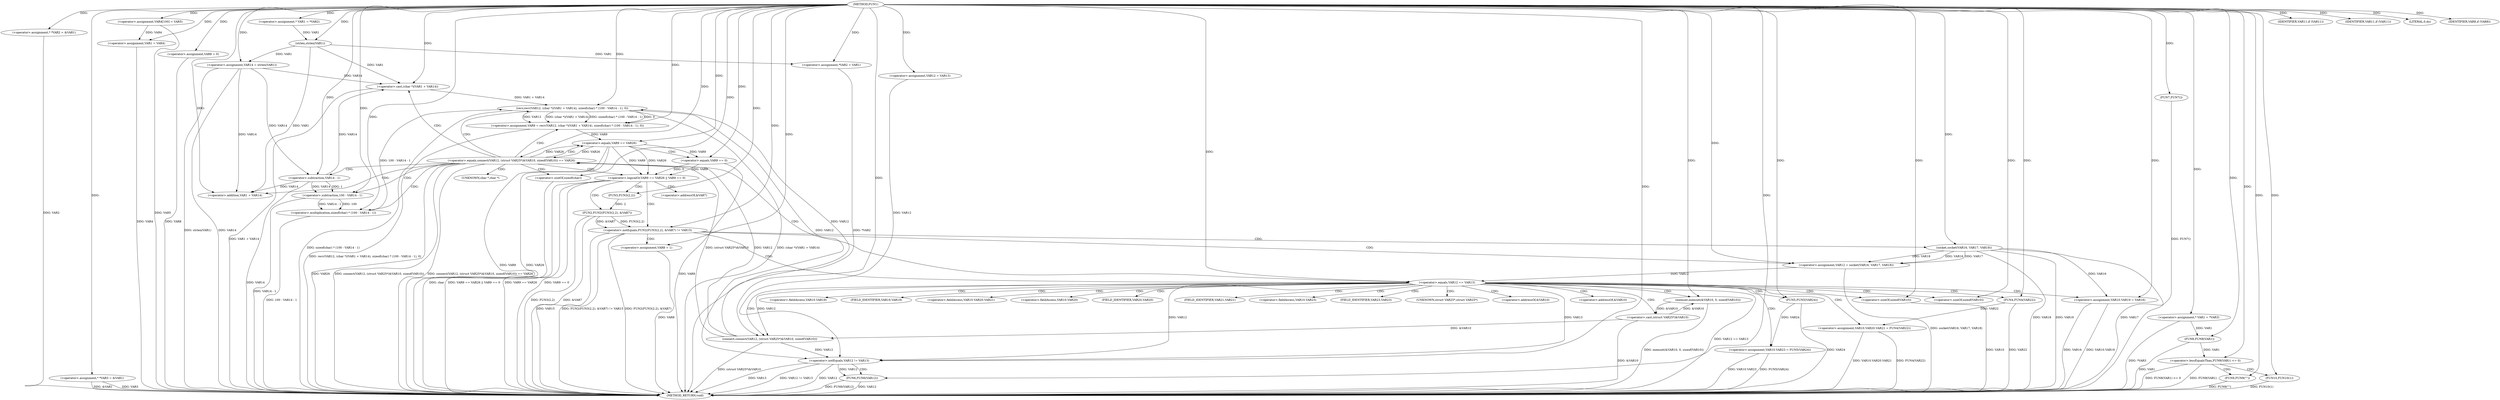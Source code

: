 digraph FUN1 {  
"1000100" [label = "(METHOD,FUN1)" ]
"1000276" [label = "(METHOD_RETURN,void)" ]
"1000104" [label = "(<operator>.assignment,* *VAR2 = &VAR1)" ]
"1000109" [label = "(<operator>.assignment,* *VAR3 = &VAR1)" ]
"1000114" [label = "(<operator>.assignment,VAR4[100] = VAR5)" ]
"1000117" [label = "(<operator>.assignment,VAR1 = VAR4)" ]
"1000122" [label = "(<operator>.assignment,* VAR1 = *VAR2)" ]
"1000129" [label = "(<operator>.assignment,VAR8 = 0)" ]
"1000136" [label = "(<operator>.assignment,VAR12 = VAR13)" ]
"1000140" [label = "(<operator>.assignment,VAR14 = strlen(VAR1))" ]
"1000142" [label = "(strlen,strlen(VAR1))" ]
"1000147" [label = "(<operator>.notEquals,FUN2(FUN3(2,2), &VAR7) != VAR15)" ]
"1000148" [label = "(FUN2,FUN2(FUN3(2,2), &VAR7))" ]
"1000149" [label = "(FUN3,FUN3(2,2))" ]
"1000157" [label = "(<operator>.assignment,VAR8 = 1)" ]
"1000160" [label = "(<operator>.assignment,VAR12 = socket(VAR16, VAR17, VAR18))" ]
"1000162" [label = "(socket,socket(VAR16, VAR17, VAR18))" ]
"1000167" [label = "(<operator>.equals,VAR12 == VAR13)" ]
"1000172" [label = "(memset,memset(&VAR10, 0, sizeof(VAR10)))" ]
"1000176" [label = "(<operator>.sizeOf,sizeof(VAR10))" ]
"1000178" [label = "(<operator>.assignment,VAR10.VAR19 = VAR16)" ]
"1000183" [label = "(<operator>.assignment,VAR10.VAR20.VAR21 = FUN4(VAR22))" ]
"1000189" [label = "(FUN4,FUN4(VAR22))" ]
"1000191" [label = "(<operator>.assignment,VAR10.VAR23 = FUN5(VAR24))" ]
"1000195" [label = "(FUN5,FUN5(VAR24))" ]
"1000198" [label = "(<operator>.equals,connect(VAR12, (struct VAR25*)&VAR10, sizeof(VAR10)) == VAR26)" ]
"1000199" [label = "(connect,connect(VAR12, (struct VAR25*)&VAR10, sizeof(VAR10)))" ]
"1000201" [label = "(<operator>.cast,(struct VAR25*)&VAR10)" ]
"1000205" [label = "(<operator>.sizeOf,sizeof(VAR10))" ]
"1000210" [label = "(<operator>.assignment,VAR9 = recv(VAR12, (char *)(VAR1 + VAR14), sizeof(char) * (100 - VAR14 - 1), 0))" ]
"1000212" [label = "(recv,recv(VAR12, (char *)(VAR1 + VAR14), sizeof(char) * (100 - VAR14 - 1), 0))" ]
"1000214" [label = "(<operator>.cast,(char *)(VAR1 + VAR14))" ]
"1000216" [label = "(<operator>.addition,VAR1 + VAR14)" ]
"1000219" [label = "(<operator>.multiplication,sizeof(char) * (100 - VAR14 - 1))" ]
"1000220" [label = "(<operator>.sizeOf,sizeof(char))" ]
"1000222" [label = "(<operator>.subtraction,100 - VAR14 - 1)" ]
"1000224" [label = "(<operator>.subtraction,VAR14 - 1)" ]
"1000229" [label = "(<operator>.logicalOr,VAR9 == VAR26 || VAR9 == 0)" ]
"1000230" [label = "(<operator>.equals,VAR9 == VAR26)" ]
"1000233" [label = "(<operator>.equals,VAR9 == 0)" ]
"1000239" [label = "(IDENTIFIER,VAR11,if (VAR11))" ]
"1000242" [label = "(IDENTIFIER,VAR11,if (VAR11))" ]
"1000244" [label = "(LITERAL,0,do)" ]
"1000246" [label = "(<operator>.notEquals,VAR12 != VAR13)" ]
"1000250" [label = "(FUN6,FUN6(VAR12))" ]
"1000253" [label = "(IDENTIFIER,VAR8,if (VAR8))" ]
"1000255" [label = "(FUN7,FUN7())" ]
"1000256" [label = "(<operator>.assignment,*VAR2 = VAR1)" ]
"1000262" [label = "(<operator>.assignment,* VAR1 = *VAR3)" ]
"1000267" [label = "(<operator>.lessEqualsThan,FUN8(VAR1) <= 0)" ]
"1000268" [label = "(FUN8,FUN8(VAR1))" ]
"1000272" [label = "(FUN9,FUN9(\"\"))" ]
"1000274" [label = "(FUN10,FUN10(1))" ]
"1000152" [label = "(<operator>.addressOf,&VAR7)" ]
"1000173" [label = "(<operator>.addressOf,&VAR10)" ]
"1000179" [label = "(<operator>.fieldAccess,VAR10.VAR19)" ]
"1000181" [label = "(FIELD_IDENTIFIER,VAR19,VAR19)" ]
"1000184" [label = "(<operator>.fieldAccess,VAR10.VAR20.VAR21)" ]
"1000185" [label = "(<operator>.fieldAccess,VAR10.VAR20)" ]
"1000187" [label = "(FIELD_IDENTIFIER,VAR20,VAR20)" ]
"1000188" [label = "(FIELD_IDENTIFIER,VAR21,VAR21)" ]
"1000192" [label = "(<operator>.fieldAccess,VAR10.VAR23)" ]
"1000194" [label = "(FIELD_IDENTIFIER,VAR23,VAR23)" ]
"1000202" [label = "(UNKNOWN,struct VAR25*,struct VAR25*)" ]
"1000203" [label = "(<operator>.addressOf,&VAR10)" ]
"1000215" [label = "(UNKNOWN,char *,char *)" ]
  "1000189" -> "1000276"  [ label = "DDG: VAR22"] 
  "1000198" -> "1000276"  [ label = "DDG: VAR26"] 
  "1000230" -> "1000276"  [ label = "DDG: VAR9"] 
  "1000109" -> "1000276"  [ label = "DDG: VAR3"] 
  "1000256" -> "1000276"  [ label = "DDG: *VAR2"] 
  "1000178" -> "1000276"  [ label = "DDG: VAR16"] 
  "1000246" -> "1000276"  [ label = "DDG: VAR13"] 
  "1000129" -> "1000276"  [ label = "DDG: VAR8"] 
  "1000162" -> "1000276"  [ label = "DDG: VAR17"] 
  "1000172" -> "1000276"  [ label = "DDG: memset(&VAR10, 0, sizeof(VAR10))"] 
  "1000140" -> "1000276"  [ label = "DDG: strlen(VAR1)"] 
  "1000224" -> "1000276"  [ label = "DDG: VAR14"] 
  "1000220" -> "1000276"  [ label = "DDG: char"] 
  "1000250" -> "1000276"  [ label = "DDG: VAR12"] 
  "1000199" -> "1000276"  [ label = "DDG: (struct VAR25*)&VAR10"] 
  "1000229" -> "1000276"  [ label = "DDG: VAR9 == 0"] 
  "1000214" -> "1000276"  [ label = "DDG: VAR1 + VAR14"] 
  "1000178" -> "1000276"  [ label = "DDG: VAR10.VAR19"] 
  "1000255" -> "1000276"  [ label = "DDG: FUN7()"] 
  "1000104" -> "1000276"  [ label = "DDG: VAR2"] 
  "1000212" -> "1000276"  [ label = "DDG: sizeof(char) * (100 - VAR14 - 1)"] 
  "1000212" -> "1000276"  [ label = "DDG: (char *)(VAR1 + VAR14)"] 
  "1000183" -> "1000276"  [ label = "DDG: FUN4(VAR22)"] 
  "1000205" -> "1000276"  [ label = "DDG: VAR10"] 
  "1000140" -> "1000276"  [ label = "DDG: VAR14"] 
  "1000268" -> "1000276"  [ label = "DDG: VAR1"] 
  "1000191" -> "1000276"  [ label = "DDG: FUN5(VAR24)"] 
  "1000183" -> "1000276"  [ label = "DDG: VAR10.VAR20.VAR21"] 
  "1000148" -> "1000276"  [ label = "DDG: &VAR7"] 
  "1000267" -> "1000276"  [ label = "DDG: FUN8(VAR1)"] 
  "1000229" -> "1000276"  [ label = "DDG: VAR9 == VAR26 || VAR9 == 0"] 
  "1000157" -> "1000276"  [ label = "DDG: VAR8"] 
  "1000167" -> "1000276"  [ label = "DDG: VAR12 == VAR13"] 
  "1000267" -> "1000276"  [ label = "DDG: FUN8(VAR1) <= 0"] 
  "1000274" -> "1000276"  [ label = "DDG: FUN10(1)"] 
  "1000262" -> "1000276"  [ label = "DDG: *VAR3"] 
  "1000201" -> "1000276"  [ label = "DDG: &VAR10"] 
  "1000219" -> "1000276"  [ label = "DDG: 100 - VAR14 - 1"] 
  "1000148" -> "1000276"  [ label = "DDG: FUN3(2,2)"] 
  "1000147" -> "1000276"  [ label = "DDG: FUN2(FUN3(2,2), &VAR7)"] 
  "1000210" -> "1000276"  [ label = "DDG: recv(VAR12, (char *)(VAR1 + VAR14), sizeof(char) * (100 - VAR14 - 1), 0)"] 
  "1000147" -> "1000276"  [ label = "DDG: VAR15"] 
  "1000198" -> "1000276"  [ label = "DDG: connect(VAR12, (struct VAR25*)&VAR10, sizeof(VAR10))"] 
  "1000230" -> "1000276"  [ label = "DDG: VAR26"] 
  "1000233" -> "1000276"  [ label = "DDG: VAR9"] 
  "1000229" -> "1000276"  [ label = "DDG: VAR9 == VAR26"] 
  "1000250" -> "1000276"  [ label = "DDG: FUN6(VAR12)"] 
  "1000272" -> "1000276"  [ label = "DDG: FUN9(\"\")"] 
  "1000117" -> "1000276"  [ label = "DDG: VAR4"] 
  "1000162" -> "1000276"  [ label = "DDG: VAR16"] 
  "1000195" -> "1000276"  [ label = "DDG: VAR24"] 
  "1000160" -> "1000276"  [ label = "DDG: socket(VAR16, VAR17, VAR18)"] 
  "1000246" -> "1000276"  [ label = "DDG: VAR12 != VAR13"] 
  "1000147" -> "1000276"  [ label = "DDG: FUN2(FUN3(2,2), &VAR7) != VAR15"] 
  "1000109" -> "1000276"  [ label = "DDG: &VAR1"] 
  "1000114" -> "1000276"  [ label = "DDG: VAR5"] 
  "1000191" -> "1000276"  [ label = "DDG: VAR10.VAR23"] 
  "1000246" -> "1000276"  [ label = "DDG: VAR12"] 
  "1000222" -> "1000276"  [ label = "DDG: VAR14 - 1"] 
  "1000198" -> "1000276"  [ label = "DDG: connect(VAR12, (struct VAR25*)&VAR10, sizeof(VAR10)) == VAR26"] 
  "1000162" -> "1000276"  [ label = "DDG: VAR18"] 
  "1000100" -> "1000104"  [ label = "DDG: "] 
  "1000100" -> "1000109"  [ label = "DDG: "] 
  "1000100" -> "1000114"  [ label = "DDG: "] 
  "1000114" -> "1000117"  [ label = "DDG: VAR4"] 
  "1000100" -> "1000117"  [ label = "DDG: "] 
  "1000100" -> "1000122"  [ label = "DDG: "] 
  "1000100" -> "1000129"  [ label = "DDG: "] 
  "1000100" -> "1000136"  [ label = "DDG: "] 
  "1000142" -> "1000140"  [ label = "DDG: VAR1"] 
  "1000100" -> "1000140"  [ label = "DDG: "] 
  "1000122" -> "1000142"  [ label = "DDG: VAR1"] 
  "1000100" -> "1000142"  [ label = "DDG: "] 
  "1000148" -> "1000147"  [ label = "DDG: FUN3(2,2)"] 
  "1000148" -> "1000147"  [ label = "DDG: &VAR7"] 
  "1000149" -> "1000148"  [ label = "DDG: 2"] 
  "1000100" -> "1000149"  [ label = "DDG: "] 
  "1000100" -> "1000147"  [ label = "DDG: "] 
  "1000100" -> "1000157"  [ label = "DDG: "] 
  "1000162" -> "1000160"  [ label = "DDG: VAR16"] 
  "1000162" -> "1000160"  [ label = "DDG: VAR17"] 
  "1000162" -> "1000160"  [ label = "DDG: VAR18"] 
  "1000100" -> "1000160"  [ label = "DDG: "] 
  "1000100" -> "1000162"  [ label = "DDG: "] 
  "1000160" -> "1000167"  [ label = "DDG: VAR12"] 
  "1000100" -> "1000167"  [ label = "DDG: "] 
  "1000201" -> "1000172"  [ label = "DDG: &VAR10"] 
  "1000100" -> "1000172"  [ label = "DDG: "] 
  "1000100" -> "1000176"  [ label = "DDG: "] 
  "1000162" -> "1000178"  [ label = "DDG: VAR16"] 
  "1000100" -> "1000178"  [ label = "DDG: "] 
  "1000189" -> "1000183"  [ label = "DDG: VAR22"] 
  "1000100" -> "1000189"  [ label = "DDG: "] 
  "1000195" -> "1000191"  [ label = "DDG: VAR24"] 
  "1000100" -> "1000195"  [ label = "DDG: "] 
  "1000199" -> "1000198"  [ label = "DDG: VAR12"] 
  "1000199" -> "1000198"  [ label = "DDG: (struct VAR25*)&VAR10"] 
  "1000167" -> "1000199"  [ label = "DDG: VAR12"] 
  "1000100" -> "1000199"  [ label = "DDG: "] 
  "1000201" -> "1000199"  [ label = "DDG: &VAR10"] 
  "1000172" -> "1000201"  [ label = "DDG: &VAR10"] 
  "1000100" -> "1000205"  [ label = "DDG: "] 
  "1000230" -> "1000198"  [ label = "DDG: VAR26"] 
  "1000100" -> "1000198"  [ label = "DDG: "] 
  "1000212" -> "1000210"  [ label = "DDG: VAR12"] 
  "1000212" -> "1000210"  [ label = "DDG: (char *)(VAR1 + VAR14)"] 
  "1000212" -> "1000210"  [ label = "DDG: sizeof(char) * (100 - VAR14 - 1)"] 
  "1000212" -> "1000210"  [ label = "DDG: 0"] 
  "1000100" -> "1000210"  [ label = "DDG: "] 
  "1000199" -> "1000212"  [ label = "DDG: VAR12"] 
  "1000100" -> "1000212"  [ label = "DDG: "] 
  "1000214" -> "1000212"  [ label = "DDG: VAR1 + VAR14"] 
  "1000142" -> "1000214"  [ label = "DDG: VAR1"] 
  "1000100" -> "1000214"  [ label = "DDG: "] 
  "1000224" -> "1000214"  [ label = "DDG: VAR14"] 
  "1000140" -> "1000214"  [ label = "DDG: VAR14"] 
  "1000142" -> "1000216"  [ label = "DDG: VAR1"] 
  "1000100" -> "1000216"  [ label = "DDG: "] 
  "1000224" -> "1000216"  [ label = "DDG: VAR14"] 
  "1000140" -> "1000216"  [ label = "DDG: VAR14"] 
  "1000219" -> "1000212"  [ label = "DDG: 100 - VAR14 - 1"] 
  "1000100" -> "1000219"  [ label = "DDG: "] 
  "1000100" -> "1000220"  [ label = "DDG: "] 
  "1000222" -> "1000219"  [ label = "DDG: 100"] 
  "1000222" -> "1000219"  [ label = "DDG: VAR14 - 1"] 
  "1000100" -> "1000222"  [ label = "DDG: "] 
  "1000224" -> "1000222"  [ label = "DDG: VAR14"] 
  "1000224" -> "1000222"  [ label = "DDG: 1"] 
  "1000100" -> "1000224"  [ label = "DDG: "] 
  "1000140" -> "1000224"  [ label = "DDG: VAR14"] 
  "1000230" -> "1000229"  [ label = "DDG: VAR9"] 
  "1000230" -> "1000229"  [ label = "DDG: VAR26"] 
  "1000210" -> "1000230"  [ label = "DDG: VAR9"] 
  "1000100" -> "1000230"  [ label = "DDG: "] 
  "1000198" -> "1000230"  [ label = "DDG: VAR26"] 
  "1000233" -> "1000229"  [ label = "DDG: VAR9"] 
  "1000233" -> "1000229"  [ label = "DDG: 0"] 
  "1000230" -> "1000233"  [ label = "DDG: VAR9"] 
  "1000100" -> "1000233"  [ label = "DDG: "] 
  "1000100" -> "1000239"  [ label = "DDG: "] 
  "1000100" -> "1000242"  [ label = "DDG: "] 
  "1000100" -> "1000244"  [ label = "DDG: "] 
  "1000167" -> "1000246"  [ label = "DDG: VAR12"] 
  "1000199" -> "1000246"  [ label = "DDG: VAR12"] 
  "1000212" -> "1000246"  [ label = "DDG: VAR12"] 
  "1000136" -> "1000246"  [ label = "DDG: VAR12"] 
  "1000100" -> "1000246"  [ label = "DDG: "] 
  "1000167" -> "1000246"  [ label = "DDG: VAR13"] 
  "1000246" -> "1000250"  [ label = "DDG: VAR12"] 
  "1000100" -> "1000250"  [ label = "DDG: "] 
  "1000100" -> "1000253"  [ label = "DDG: "] 
  "1000100" -> "1000255"  [ label = "DDG: "] 
  "1000142" -> "1000256"  [ label = "DDG: VAR1"] 
  "1000100" -> "1000256"  [ label = "DDG: "] 
  "1000100" -> "1000262"  [ label = "DDG: "] 
  "1000268" -> "1000267"  [ label = "DDG: VAR1"] 
  "1000262" -> "1000268"  [ label = "DDG: VAR1"] 
  "1000100" -> "1000268"  [ label = "DDG: "] 
  "1000100" -> "1000267"  [ label = "DDG: "] 
  "1000100" -> "1000272"  [ label = "DDG: "] 
  "1000100" -> "1000274"  [ label = "DDG: "] 
  "1000147" -> "1000157"  [ label = "CDG: "] 
  "1000147" -> "1000167"  [ label = "CDG: "] 
  "1000147" -> "1000160"  [ label = "CDG: "] 
  "1000147" -> "1000162"  [ label = "CDG: "] 
  "1000167" -> "1000191"  [ label = "CDG: "] 
  "1000167" -> "1000199"  [ label = "CDG: "] 
  "1000167" -> "1000195"  [ label = "CDG: "] 
  "1000167" -> "1000183"  [ label = "CDG: "] 
  "1000167" -> "1000172"  [ label = "CDG: "] 
  "1000167" -> "1000189"  [ label = "CDG: "] 
  "1000167" -> "1000178"  [ label = "CDG: "] 
  "1000167" -> "1000188"  [ label = "CDG: "] 
  "1000167" -> "1000203"  [ label = "CDG: "] 
  "1000167" -> "1000205"  [ label = "CDG: "] 
  "1000167" -> "1000173"  [ label = "CDG: "] 
  "1000167" -> "1000201"  [ label = "CDG: "] 
  "1000167" -> "1000202"  [ label = "CDG: "] 
  "1000167" -> "1000179"  [ label = "CDG: "] 
  "1000167" -> "1000194"  [ label = "CDG: "] 
  "1000167" -> "1000192"  [ label = "CDG: "] 
  "1000167" -> "1000184"  [ label = "CDG: "] 
  "1000167" -> "1000176"  [ label = "CDG: "] 
  "1000167" -> "1000198"  [ label = "CDG: "] 
  "1000167" -> "1000187"  [ label = "CDG: "] 
  "1000167" -> "1000181"  [ label = "CDG: "] 
  "1000167" -> "1000185"  [ label = "CDG: "] 
  "1000198" -> "1000229"  [ label = "CDG: "] 
  "1000198" -> "1000230"  [ label = "CDG: "] 
  "1000198" -> "1000216"  [ label = "CDG: "] 
  "1000198" -> "1000212"  [ label = "CDG: "] 
  "1000198" -> "1000219"  [ label = "CDG: "] 
  "1000198" -> "1000210"  [ label = "CDG: "] 
  "1000198" -> "1000215"  [ label = "CDG: "] 
  "1000198" -> "1000222"  [ label = "CDG: "] 
  "1000198" -> "1000220"  [ label = "CDG: "] 
  "1000198" -> "1000214"  [ label = "CDG: "] 
  "1000198" -> "1000224"  [ label = "CDG: "] 
  "1000229" -> "1000152"  [ label = "CDG: "] 
  "1000229" -> "1000148"  [ label = "CDG: "] 
  "1000229" -> "1000149"  [ label = "CDG: "] 
  "1000229" -> "1000147"  [ label = "CDG: "] 
  "1000230" -> "1000233"  [ label = "CDG: "] 
  "1000246" -> "1000250"  [ label = "CDG: "] 
  "1000267" -> "1000274"  [ label = "CDG: "] 
  "1000267" -> "1000272"  [ label = "CDG: "] 
}
